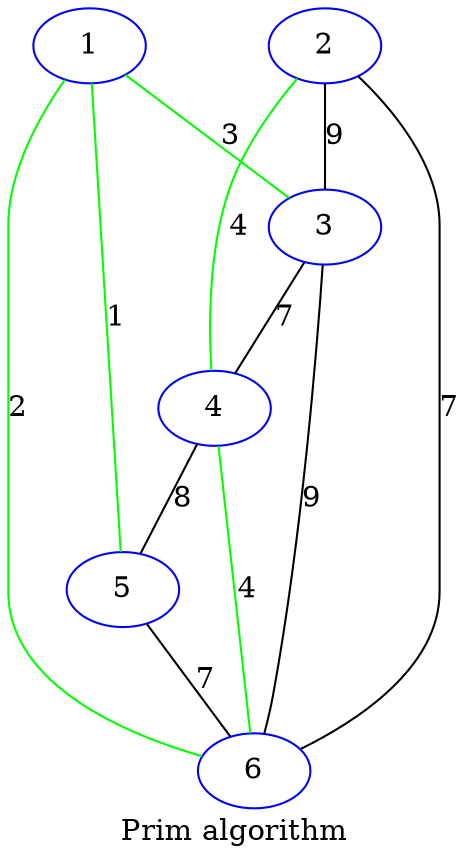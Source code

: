 graph {
label="Prim algorithm"
6 [color=blue]
5 [color=blue]
2 [color=blue]
1 [color=blue]
4 [color=blue]
3 [color=blue]
1--3[label="3",color=green]
1--5[label="1",color=green]
1--6[label="2",color=green]
2--3[label="9"]
2--4[label="4",color=green]
2--6[label="7"]
3--4[label="7"]
3--6[label="9"]
4--5[label="8"]
4--6[label="4",color=green]
5--6[label="7"]
}